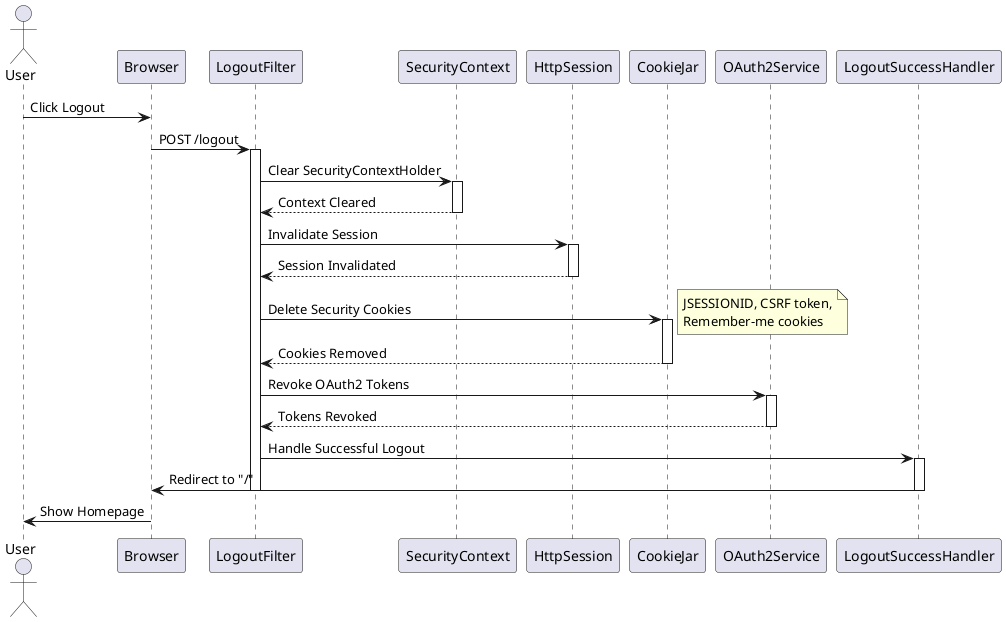 @startuml
skinparam responseMessageBelowArrow true

actor User
participant "Browser" as B
participant "LogoutFilter" as LF
participant "SecurityContext" as SC
participant "HttpSession" as HS
participant "CookieJar" as CJ
participant "OAuth2Service" as OAuth
participant "LogoutSuccessHandler" as LSH

User -> B: Click Logout
B -> LF: POST /logout

activate LF

LF -> SC: Clear SecurityContextHolder
activate SC
SC --> LF: Context Cleared
deactivate SC

LF -> HS: Invalidate Session
activate HS
HS --> LF: Session Invalidated
deactivate HS

LF -> CJ: Delete Security Cookies
activate CJ
note right: JSESSIONID, CSRF token,\nRemember-me cookies
CJ --> LF: Cookies Removed
deactivate CJ

LF -> OAuth: Revoke OAuth2 Tokens
activate OAuth
OAuth --> LF: Tokens Revoked
deactivate OAuth

LF -> LSH: Handle Successful Logout
activate LSH
LSH -> B: Redirect to "/"
deactivate LSH

deactivate LF

B -> User: Show Homepage

@enduml
